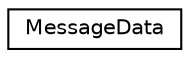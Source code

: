 digraph "Graphical Class Hierarchy"
{
  edge [fontname="Helvetica",fontsize="10",labelfontname="Helvetica",labelfontsize="10"];
  node [fontname="Helvetica",fontsize="10",shape=record];
  rankdir="LR";
  Node0 [label="MessageData",height=0.2,width=0.4,color="black", fillcolor="white", style="filled",URL="$struct_message_data.html"];
}
